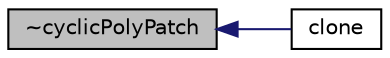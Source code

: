 digraph "~cyclicPolyPatch"
{
  bgcolor="transparent";
  edge [fontname="Helvetica",fontsize="10",labelfontname="Helvetica",labelfontsize="10"];
  node [fontname="Helvetica",fontsize="10",shape=record];
  rankdir="LR";
  Node374 [label="~cyclicPolyPatch",height=0.2,width=0.4,color="black", fillcolor="grey75", style="filled", fontcolor="black"];
  Node374 -> Node375 [dir="back",color="midnightblue",fontsize="10",style="solid",fontname="Helvetica"];
  Node375 [label="clone",height=0.2,width=0.4,color="black",URL="$a28589.html#afff6d4f7511147e0c8a4b8a5448296ec",tooltip="Construct and return a clone, resetting the face list. "];
}
